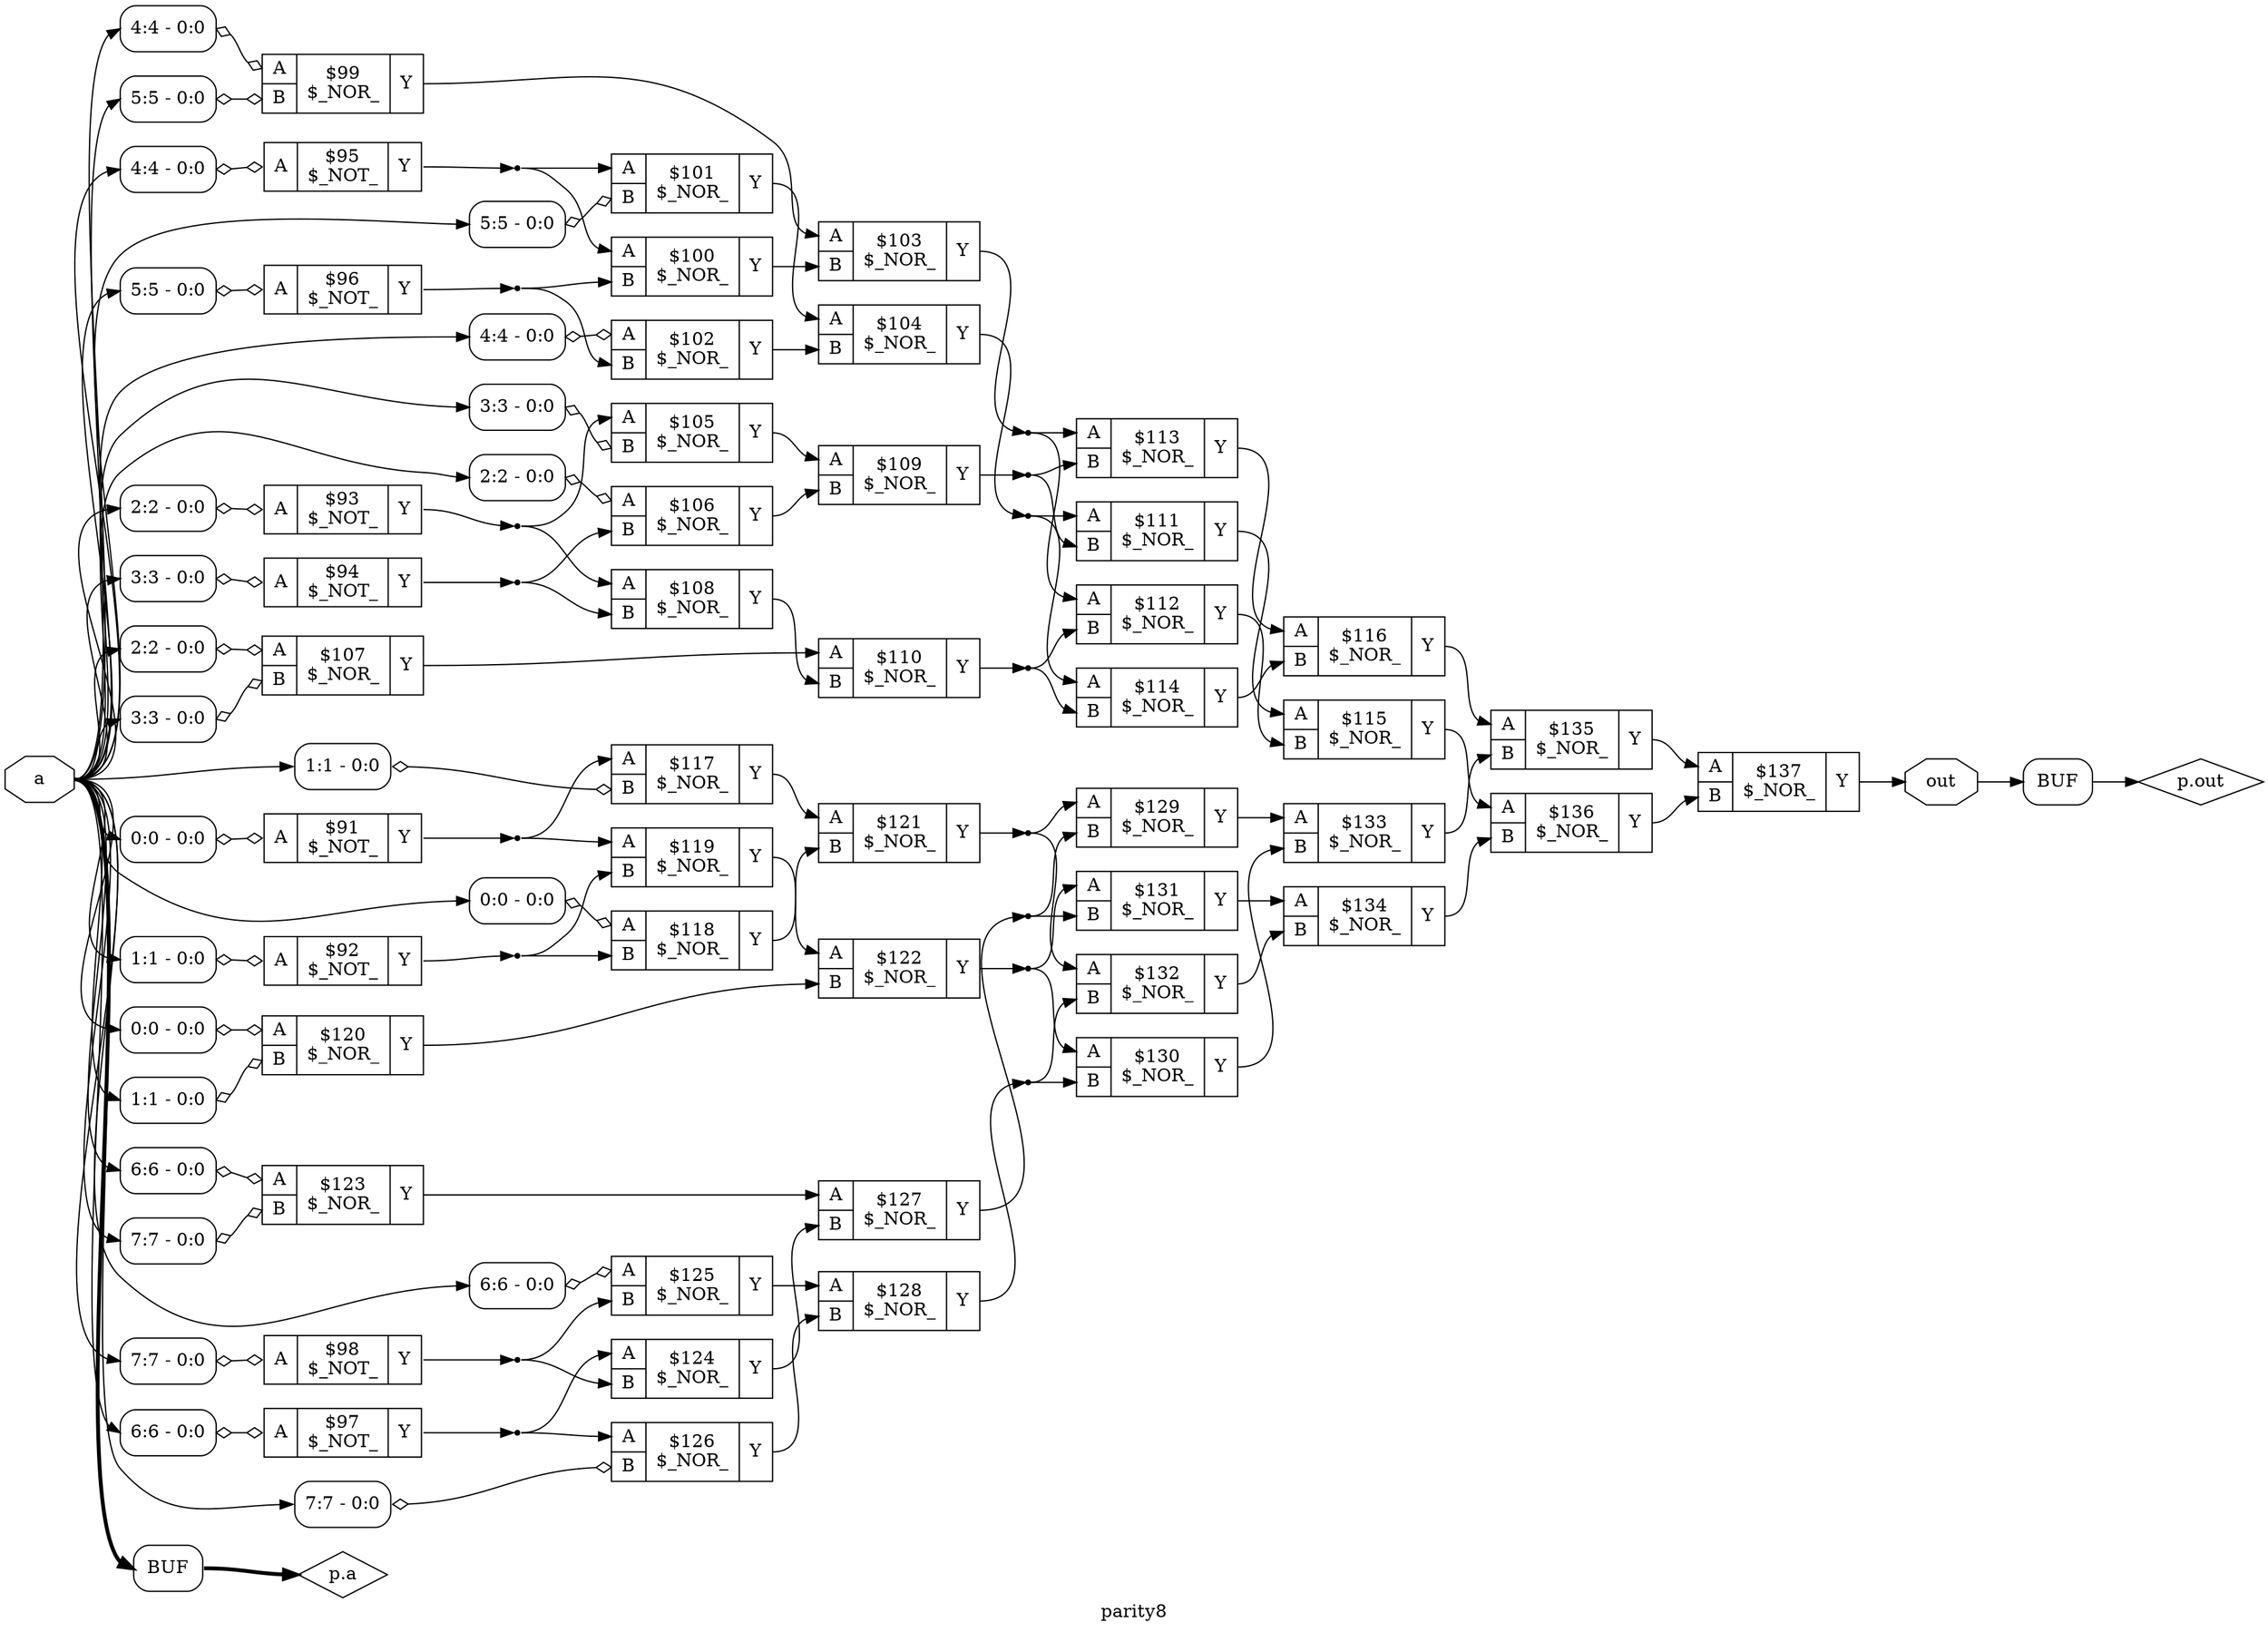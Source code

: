 digraph "parity8" {
label="parity8";
rankdir="LR";
remincross=true;
n47 [ shape=octagon, label="a", color="black", fontcolor="black" ];
n48 [ shape=octagon, label="out", color="black", fontcolor="black" ];
n49 [ shape=diamond, label="p.a", color="black", fontcolor="black" ];
n50 [ shape=diamond, label="p.out", color="black", fontcolor="black" ];
c54 [ shape=record, label="{{<p51> A|<p52> B}|$100\n$_NOR_|{<p53> Y}}" ];
c55 [ shape=record, label="{{<p51> A|<p52> B}|$101\n$_NOR_|{<p53> Y}}" ];
x0 [ shape=record, style=rounded, label="<s0> 5:5 - 0:0 " ];
x0:e -> c55:p52:w [arrowhead=odiamond, arrowtail=odiamond, dir=both, color="black", label=""];
c56 [ shape=record, label="{{<p51> A|<p52> B}|$102\n$_NOR_|{<p53> Y}}" ];
x1 [ shape=record, style=rounded, label="<s0> 4:4 - 0:0 " ];
x1:e -> c56:p51:w [arrowhead=odiamond, arrowtail=odiamond, dir=both, color="black", label=""];
c57 [ shape=record, label="{{<p51> A|<p52> B}|$103\n$_NOR_|{<p53> Y}}" ];
c58 [ shape=record, label="{{<p51> A|<p52> B}|$104\n$_NOR_|{<p53> Y}}" ];
c59 [ shape=record, label="{{<p51> A|<p52> B}|$105\n$_NOR_|{<p53> Y}}" ];
x2 [ shape=record, style=rounded, label="<s0> 3:3 - 0:0 " ];
x2:e -> c59:p52:w [arrowhead=odiamond, arrowtail=odiamond, dir=both, color="black", label=""];
c60 [ shape=record, label="{{<p51> A|<p52> B}|$106\n$_NOR_|{<p53> Y}}" ];
x3 [ shape=record, style=rounded, label="<s0> 2:2 - 0:0 " ];
x3:e -> c60:p51:w [arrowhead=odiamond, arrowtail=odiamond, dir=both, color="black", label=""];
c61 [ shape=record, label="{{<p51> A|<p52> B}|$107\n$_NOR_|{<p53> Y}}" ];
x4 [ shape=record, style=rounded, label="<s0> 2:2 - 0:0 " ];
x4:e -> c61:p51:w [arrowhead=odiamond, arrowtail=odiamond, dir=both, color="black", label=""];
x5 [ shape=record, style=rounded, label="<s0> 3:3 - 0:0 " ];
x5:e -> c61:p52:w [arrowhead=odiamond, arrowtail=odiamond, dir=both, color="black", label=""];
c62 [ shape=record, label="{{<p51> A|<p52> B}|$108\n$_NOR_|{<p53> Y}}" ];
c63 [ shape=record, label="{{<p51> A|<p52> B}|$109\n$_NOR_|{<p53> Y}}" ];
c64 [ shape=record, label="{{<p51> A|<p52> B}|$110\n$_NOR_|{<p53> Y}}" ];
c65 [ shape=record, label="{{<p51> A|<p52> B}|$111\n$_NOR_|{<p53> Y}}" ];
c66 [ shape=record, label="{{<p51> A|<p52> B}|$112\n$_NOR_|{<p53> Y}}" ];
c67 [ shape=record, label="{{<p51> A|<p52> B}|$113\n$_NOR_|{<p53> Y}}" ];
c68 [ shape=record, label="{{<p51> A|<p52> B}|$114\n$_NOR_|{<p53> Y}}" ];
c69 [ shape=record, label="{{<p51> A|<p52> B}|$115\n$_NOR_|{<p53> Y}}" ];
c70 [ shape=record, label="{{<p51> A|<p52> B}|$116\n$_NOR_|{<p53> Y}}" ];
c71 [ shape=record, label="{{<p51> A|<p52> B}|$117\n$_NOR_|{<p53> Y}}" ];
x6 [ shape=record, style=rounded, label="<s0> 1:1 - 0:0 " ];
x6:e -> c71:p52:w [arrowhead=odiamond, arrowtail=odiamond, dir=both, color="black", label=""];
c72 [ shape=record, label="{{<p51> A|<p52> B}|$118\n$_NOR_|{<p53> Y}}" ];
x7 [ shape=record, style=rounded, label="<s0> 0:0 - 0:0 " ];
x7:e -> c72:p51:w [arrowhead=odiamond, arrowtail=odiamond, dir=both, color="black", label=""];
c73 [ shape=record, label="{{<p51> A|<p52> B}|$119\n$_NOR_|{<p53> Y}}" ];
c74 [ shape=record, label="{{<p51> A|<p52> B}|$120\n$_NOR_|{<p53> Y}}" ];
x8 [ shape=record, style=rounded, label="<s0> 0:0 - 0:0 " ];
x8:e -> c74:p51:w [arrowhead=odiamond, arrowtail=odiamond, dir=both, color="black", label=""];
x9 [ shape=record, style=rounded, label="<s0> 1:1 - 0:0 " ];
x9:e -> c74:p52:w [arrowhead=odiamond, arrowtail=odiamond, dir=both, color="black", label=""];
c75 [ shape=record, label="{{<p51> A|<p52> B}|$121\n$_NOR_|{<p53> Y}}" ];
c76 [ shape=record, label="{{<p51> A|<p52> B}|$122\n$_NOR_|{<p53> Y}}" ];
c77 [ shape=record, label="{{<p51> A|<p52> B}|$123\n$_NOR_|{<p53> Y}}" ];
x10 [ shape=record, style=rounded, label="<s0> 6:6 - 0:0 " ];
x10:e -> c77:p51:w [arrowhead=odiamond, arrowtail=odiamond, dir=both, color="black", label=""];
x11 [ shape=record, style=rounded, label="<s0> 7:7 - 0:0 " ];
x11:e -> c77:p52:w [arrowhead=odiamond, arrowtail=odiamond, dir=both, color="black", label=""];
c78 [ shape=record, label="{{<p51> A|<p52> B}|$124\n$_NOR_|{<p53> Y}}" ];
c79 [ shape=record, label="{{<p51> A|<p52> B}|$125\n$_NOR_|{<p53> Y}}" ];
x12 [ shape=record, style=rounded, label="<s0> 6:6 - 0:0 " ];
x12:e -> c79:p51:w [arrowhead=odiamond, arrowtail=odiamond, dir=both, color="black", label=""];
c80 [ shape=record, label="{{<p51> A|<p52> B}|$126\n$_NOR_|{<p53> Y}}" ];
x13 [ shape=record, style=rounded, label="<s0> 7:7 - 0:0 " ];
x13:e -> c80:p52:w [arrowhead=odiamond, arrowtail=odiamond, dir=both, color="black", label=""];
c81 [ shape=record, label="{{<p51> A|<p52> B}|$127\n$_NOR_|{<p53> Y}}" ];
c82 [ shape=record, label="{{<p51> A|<p52> B}|$128\n$_NOR_|{<p53> Y}}" ];
c83 [ shape=record, label="{{<p51> A|<p52> B}|$129\n$_NOR_|{<p53> Y}}" ];
c84 [ shape=record, label="{{<p51> A|<p52> B}|$130\n$_NOR_|{<p53> Y}}" ];
c85 [ shape=record, label="{{<p51> A|<p52> B}|$131\n$_NOR_|{<p53> Y}}" ];
c86 [ shape=record, label="{{<p51> A|<p52> B}|$132\n$_NOR_|{<p53> Y}}" ];
c87 [ shape=record, label="{{<p51> A|<p52> B}|$133\n$_NOR_|{<p53> Y}}" ];
c88 [ shape=record, label="{{<p51> A|<p52> B}|$134\n$_NOR_|{<p53> Y}}" ];
c89 [ shape=record, label="{{<p51> A|<p52> B}|$135\n$_NOR_|{<p53> Y}}" ];
c90 [ shape=record, label="{{<p51> A|<p52> B}|$136\n$_NOR_|{<p53> Y}}" ];
c91 [ shape=record, label="{{<p51> A|<p52> B}|$137\n$_NOR_|{<p53> Y}}" ];
c92 [ shape=record, label="{{<p51> A}|$91\n$_NOT_|{<p53> Y}}" ];
x14 [ shape=record, style=rounded, label="<s0> 0:0 - 0:0 " ];
x14:e -> c92:p51:w [arrowhead=odiamond, arrowtail=odiamond, dir=both, color="black", label=""];
c93 [ shape=record, label="{{<p51> A}|$92\n$_NOT_|{<p53> Y}}" ];
x15 [ shape=record, style=rounded, label="<s0> 1:1 - 0:0 " ];
x15:e -> c93:p51:w [arrowhead=odiamond, arrowtail=odiamond, dir=both, color="black", label=""];
c94 [ shape=record, label="{{<p51> A}|$93\n$_NOT_|{<p53> Y}}" ];
x16 [ shape=record, style=rounded, label="<s0> 2:2 - 0:0 " ];
x16:e -> c94:p51:w [arrowhead=odiamond, arrowtail=odiamond, dir=both, color="black", label=""];
c95 [ shape=record, label="{{<p51> A}|$94\n$_NOT_|{<p53> Y}}" ];
x17 [ shape=record, style=rounded, label="<s0> 3:3 - 0:0 " ];
x17:e -> c95:p51:w [arrowhead=odiamond, arrowtail=odiamond, dir=both, color="black", label=""];
c96 [ shape=record, label="{{<p51> A}|$95\n$_NOT_|{<p53> Y}}" ];
x18 [ shape=record, style=rounded, label="<s0> 4:4 - 0:0 " ];
x18:e -> c96:p51:w [arrowhead=odiamond, arrowtail=odiamond, dir=both, color="black", label=""];
c97 [ shape=record, label="{{<p51> A}|$96\n$_NOT_|{<p53> Y}}" ];
x19 [ shape=record, style=rounded, label="<s0> 5:5 - 0:0 " ];
x19:e -> c97:p51:w [arrowhead=odiamond, arrowtail=odiamond, dir=both, color="black", label=""];
c98 [ shape=record, label="{{<p51> A}|$97\n$_NOT_|{<p53> Y}}" ];
x20 [ shape=record, style=rounded, label="<s0> 6:6 - 0:0 " ];
x20:e -> c98:p51:w [arrowhead=odiamond, arrowtail=odiamond, dir=both, color="black", label=""];
c99 [ shape=record, label="{{<p51> A}|$98\n$_NOT_|{<p53> Y}}" ];
x21 [ shape=record, style=rounded, label="<s0> 7:7 - 0:0 " ];
x21:e -> c99:p51:w [arrowhead=odiamond, arrowtail=odiamond, dir=both, color="black", label=""];
c100 [ shape=record, label="{{<p51> A|<p52> B}|$99\n$_NOR_|{<p53> Y}}" ];
x22 [ shape=record, style=rounded, label="<s0> 4:4 - 0:0 " ];
x22:e -> c100:p51:w [arrowhead=odiamond, arrowtail=odiamond, dir=both, color="black", label=""];
x23 [ shape=record, style=rounded, label="<s0> 5:5 - 0:0 " ];
x23:e -> c100:p52:w [arrowhead=odiamond, arrowtail=odiamond, dir=both, color="black", label=""];
x24 [shape=box, style=rounded, label="BUF"];
x25 [shape=box, style=rounded, label="BUF"];
n1 [ shape=point ];
c92:p53:e -> n1:w [color="black", label=""];
n1:e -> c71:p51:w [color="black", label=""];
n1:e -> c73:p51:w [color="black", label=""];
c54:p53:e -> c57:p52:w [color="black", label=""];
c55:p53:e -> c58:p51:w [color="black", label=""];
c56:p53:e -> c58:p52:w [color="black", label=""];
n13 [ shape=point ];
c57:p53:e -> n13:w [color="black", label=""];
n13:e -> c66:p51:w [color="black", label=""];
n13:e -> c67:p51:w [color="black", label=""];
n14 [ shape=point ];
c58:p53:e -> n14:w [color="black", label=""];
n14:e -> c65:p51:w [color="black", label=""];
n14:e -> c68:p51:w [color="black", label=""];
c59:p53:e -> c63:p51:w [color="black", label=""];
c60:p53:e -> c63:p52:w [color="black", label=""];
c61:p53:e -> c64:p51:w [color="black", label=""];
c62:p53:e -> c64:p52:w [color="black", label=""];
n19 [ shape=point ];
c63:p53:e -> n19:w [color="black", label=""];
n19:e -> c65:p52:w [color="black", label=""];
n19:e -> c67:p52:w [color="black", label=""];
n2 [ shape=point ];
c93:p53:e -> n2:w [color="black", label=""];
n2:e -> c72:p52:w [color="black", label=""];
n2:e -> c73:p52:w [color="black", label=""];
n20 [ shape=point ];
c64:p53:e -> n20:w [color="black", label=""];
n20:e -> c66:p52:w [color="black", label=""];
n20:e -> c68:p52:w [color="black", label=""];
c65:p53:e -> c69:p51:w [color="black", label=""];
c66:p53:e -> c69:p52:w [color="black", label=""];
c67:p53:e -> c70:p51:w [color="black", label=""];
c68:p53:e -> c70:p52:w [color="black", label=""];
c69:p53:e -> c90:p51:w [color="black", label=""];
c70:p53:e -> c89:p51:w [color="black", label=""];
c71:p53:e -> c75:p51:w [color="black", label=""];
c72:p53:e -> c75:p52:w [color="black", label=""];
c73:p53:e -> c76:p51:w [color="black", label=""];
n3 [ shape=point ];
c94:p53:e -> n3:w [color="black", label=""];
n3:e -> c59:p51:w [color="black", label=""];
n3:e -> c62:p51:w [color="black", label=""];
c74:p53:e -> c76:p52:w [color="black", label=""];
n31 [ shape=point ];
c75:p53:e -> n31:w [color="black", label=""];
n31:e -> c83:p51:w [color="black", label=""];
n31:e -> c86:p51:w [color="black", label=""];
n32 [ shape=point ];
c76:p53:e -> n32:w [color="black", label=""];
n32:e -> c84:p51:w [color="black", label=""];
n32:e -> c85:p51:w [color="black", label=""];
c77:p53:e -> c81:p51:w [color="black", label=""];
c78:p53:e -> c81:p52:w [color="black", label=""];
c79:p53:e -> c82:p51:w [color="black", label=""];
c80:p53:e -> c82:p52:w [color="black", label=""];
n37 [ shape=point ];
c81:p53:e -> n37:w [color="black", label=""];
n37:e -> c83:p52:w [color="black", label=""];
n37:e -> c85:p52:w [color="black", label=""];
n38 [ shape=point ];
c82:p53:e -> n38:w [color="black", label=""];
n38:e -> c84:p52:w [color="black", label=""];
n38:e -> c86:p52:w [color="black", label=""];
c83:p53:e -> c87:p51:w [color="black", label=""];
n4 [ shape=point ];
c95:p53:e -> n4:w [color="black", label=""];
n4:e -> c60:p52:w [color="black", label=""];
n4:e -> c62:p52:w [color="black", label=""];
c84:p53:e -> c87:p52:w [color="black", label=""];
c85:p53:e -> c88:p51:w [color="black", label=""];
c86:p53:e -> c88:p52:w [color="black", label=""];
c87:p53:e -> c89:p52:w [color="black", label=""];
c88:p53:e -> c90:p52:w [color="black", label=""];
c89:p53:e -> c91:p51:w [color="black", label=""];
c90:p53:e -> c91:p52:w [color="black", label=""];
n47:e -> x0:s0:w [color="black", label=""];
n47:e -> x10:s0:w [color="black", label=""];
n47:e -> x11:s0:w [color="black", label=""];
n47:e -> x12:s0:w [color="black", label=""];
n47:e -> x13:s0:w [color="black", label=""];
n47:e -> x14:s0:w [color="black", label=""];
n47:e -> x15:s0:w [color="black", label=""];
n47:e -> x16:s0:w [color="black", label=""];
n47:e -> x17:s0:w [color="black", label=""];
n47:e -> x18:s0:w [color="black", label=""];
n47:e -> x19:s0:w [color="black", label=""];
n47:e -> x1:s0:w [color="black", label=""];
n47:e -> x20:s0:w [color="black", label=""];
n47:e -> x21:s0:w [color="black", label=""];
n47:e -> x22:s0:w [color="black", label=""];
n47:e -> x23:s0:w [color="black", label=""];
n47:e -> x24:w:w [color="black", style="setlinewidth(3)", label=""];
n47:e -> x2:s0:w [color="black", label=""];
n47:e -> x3:s0:w [color="black", label=""];
n47:e -> x4:s0:w [color="black", label=""];
n47:e -> x5:s0:w [color="black", label=""];
n47:e -> x6:s0:w [color="black", label=""];
n47:e -> x7:s0:w [color="black", label=""];
n47:e -> x8:s0:w [color="black", label=""];
n47:e -> x9:s0:w [color="black", label=""];
c91:p53:e -> n48:w [color="black", label=""];
n48:e -> x25:w:w [color="black", label=""];
x24:e:e -> n49:w [color="black", style="setlinewidth(3)", label=""];
n5 [ shape=point ];
c96:p53:e -> n5:w [color="black", label=""];
n5:e -> c54:p51:w [color="black", label=""];
n5:e -> c55:p51:w [color="black", label=""];
x25:e:e -> n50:w [color="black", label=""];
n6 [ shape=point ];
c97:p53:e -> n6:w [color="black", label=""];
n6:e -> c54:p52:w [color="black", label=""];
n6:e -> c56:p52:w [color="black", label=""];
n7 [ shape=point ];
c98:p53:e -> n7:w [color="black", label=""];
n7:e -> c78:p51:w [color="black", label=""];
n7:e -> c80:p51:w [color="black", label=""];
n8 [ shape=point ];
c99:p53:e -> n8:w [color="black", label=""];
n8:e -> c78:p52:w [color="black", label=""];
n8:e -> c79:p52:w [color="black", label=""];
c100:p53:e -> c57:p51:w [color="black", label=""];
}
